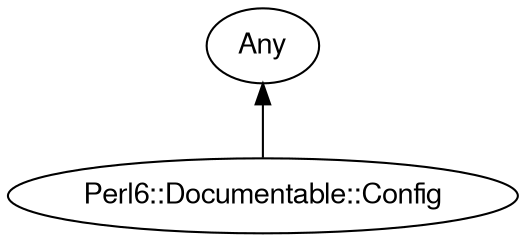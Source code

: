 digraph "perl6-type-graph" {
    rankdir=BT;
    splines=polyline;
    overlap=false; 
    // Types
    "Perl6::Documentable::Config" [color="#000000", fontcolor="#000000", href="/type/Perl6::Documentable::Config", fontname="FreeSans"];
    "Any" [color="#000000", fontcolor="#000000", href="/type/Any", fontname="FreeSans"];

    // Superclasses
    "Perl6::Documentable::Config" -> "Any" [color="#000000"];

    // Roles
}
